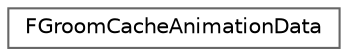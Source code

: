 digraph "Graphical Class Hierarchy"
{
 // INTERACTIVE_SVG=YES
 // LATEX_PDF_SIZE
  bgcolor="transparent";
  edge [fontname=Helvetica,fontsize=10,labelfontname=Helvetica,labelfontsize=10];
  node [fontname=Helvetica,fontsize=10,shape=box,height=0.2,width=0.4];
  rankdir="LR";
  Node0 [id="Node000000",label="FGroomCacheAnimationData",height=0.2,width=0.4,color="grey40", fillcolor="white", style="filled",URL="$dd/d48/structFGroomCacheAnimationData.html",tooltip="Groom animation data for a frame."];
}
